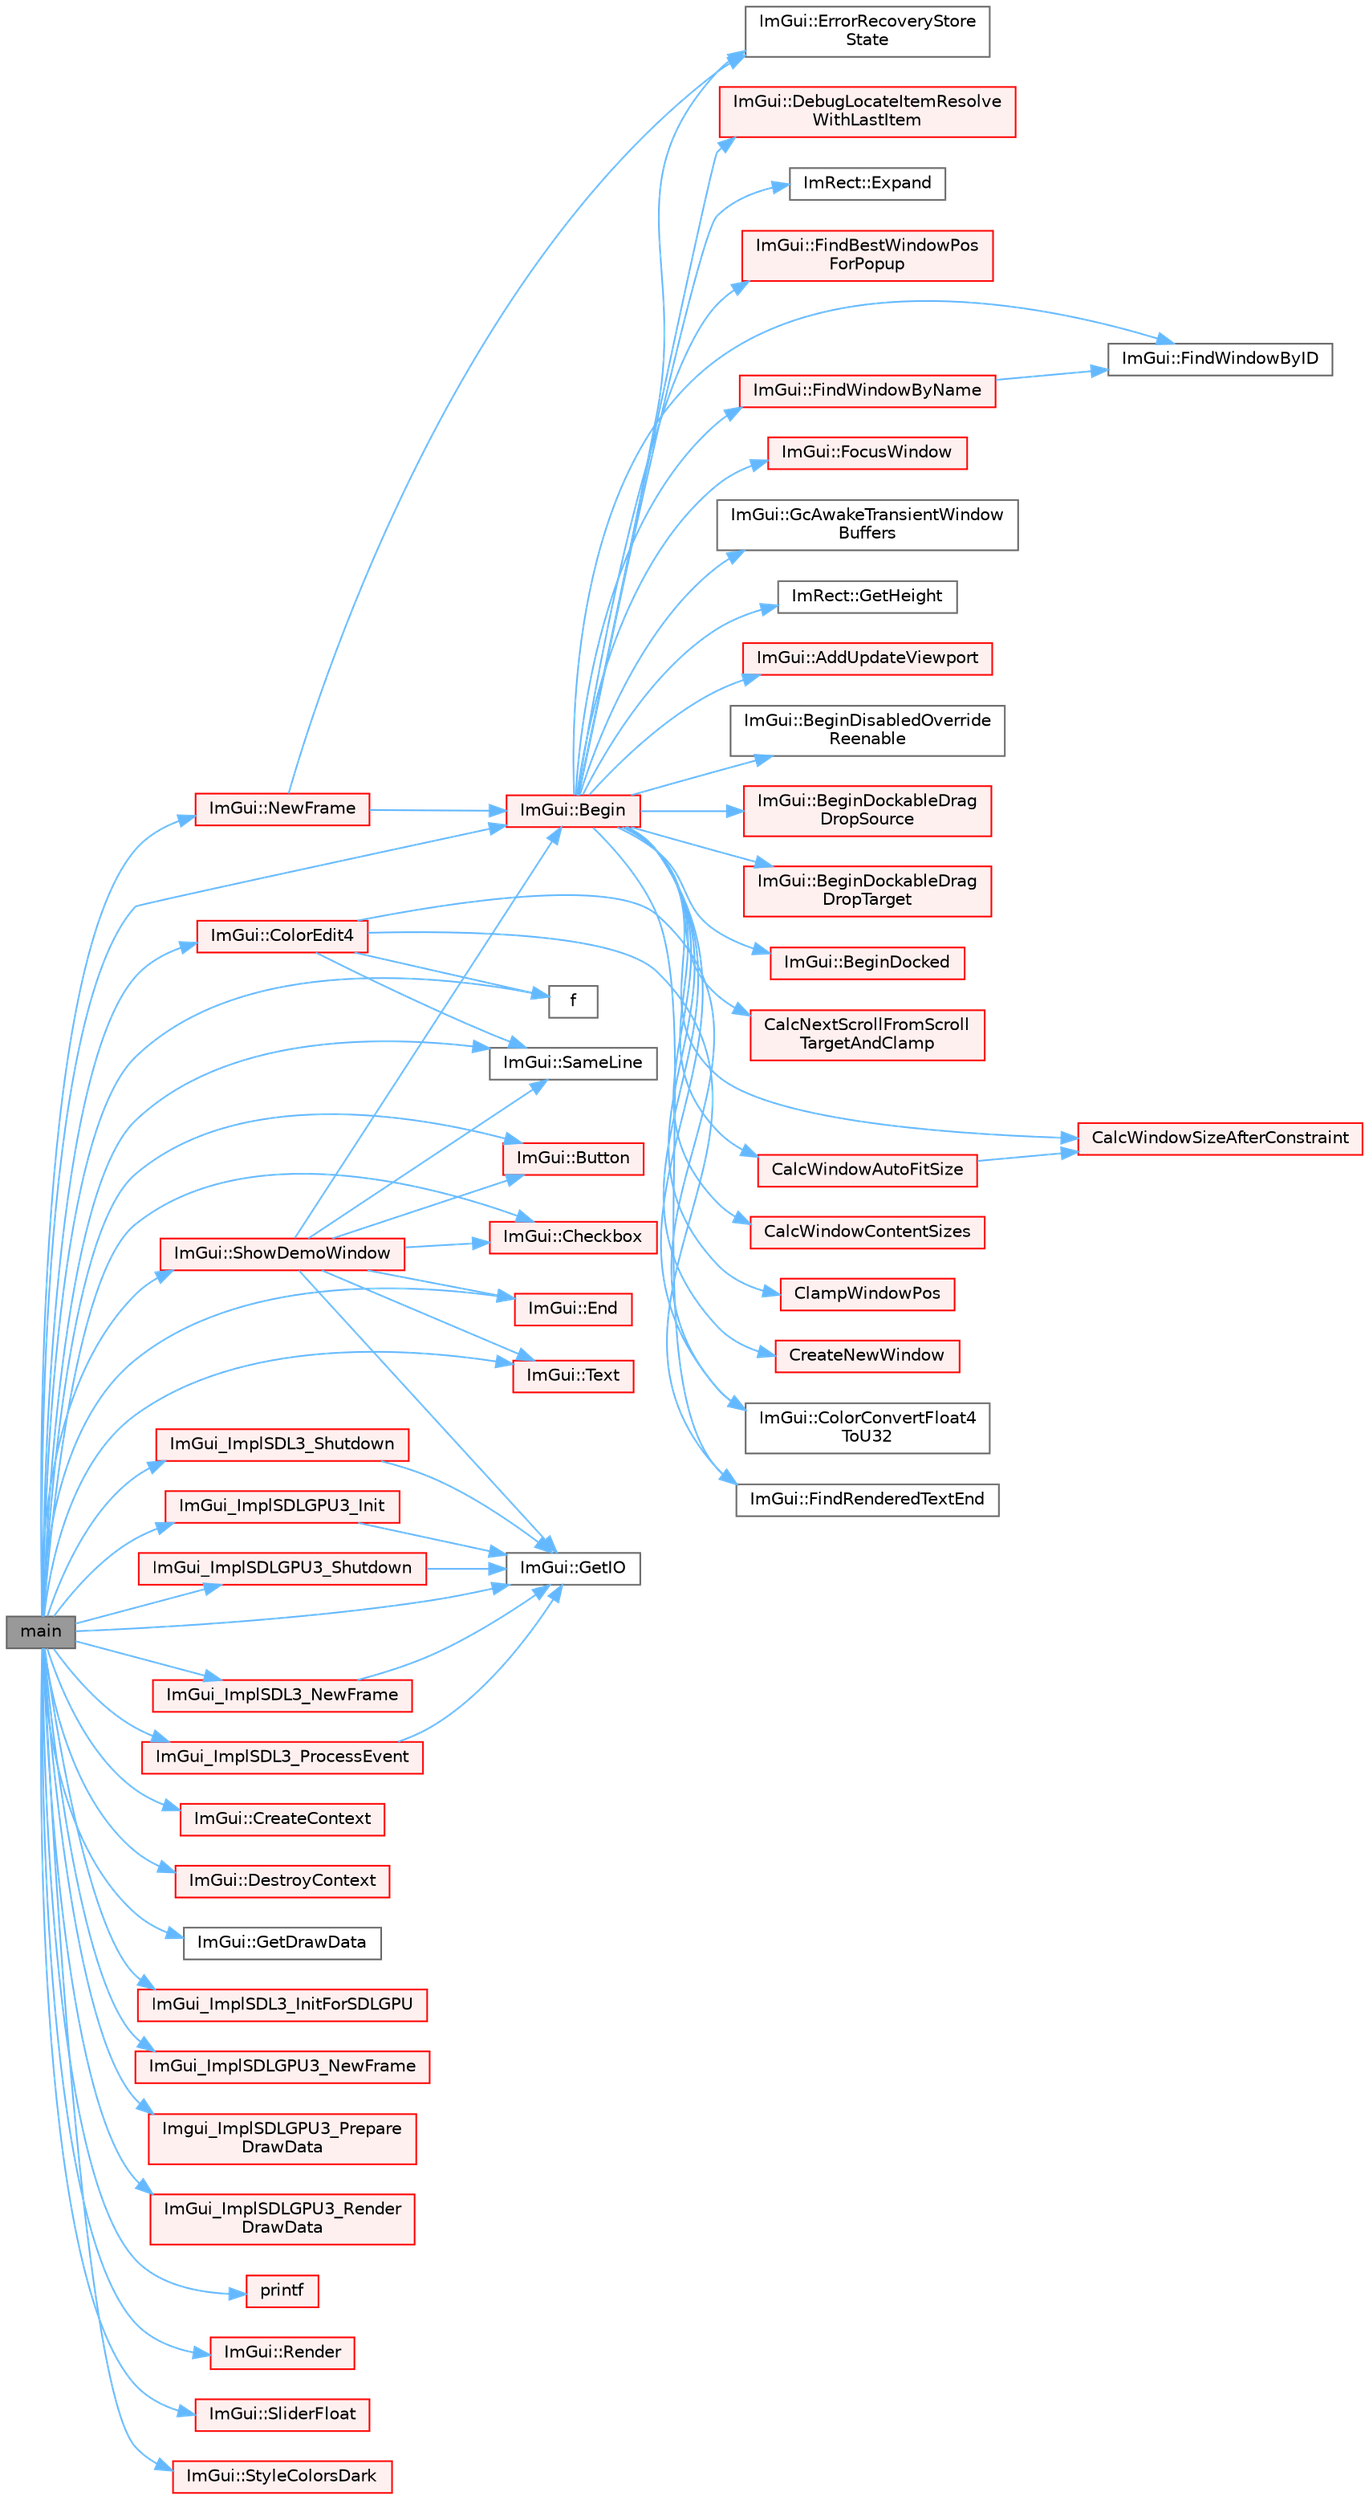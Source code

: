 digraph "main"
{
 // LATEX_PDF_SIZE
  bgcolor="transparent";
  edge [fontname=Helvetica,fontsize=10,labelfontname=Helvetica,labelfontsize=10];
  node [fontname=Helvetica,fontsize=10,shape=box,height=0.2,width=0.4];
  rankdir="LR";
  Node1 [id="Node000001",label="main",height=0.2,width=0.4,color="gray40", fillcolor="grey60", style="filled", fontcolor="black",tooltip=" "];
  Node1 -> Node2 [id="edge1_Node000001_Node000002",color="steelblue1",style="solid",tooltip=" "];
  Node2 [id="Node000002",label="ImGui::Begin",height=0.2,width=0.4,color="red", fillcolor="#FFF0F0", style="filled",URL="$namespace_im_gui.html#a581e58db0bc930bafa4a5d23093a2b99",tooltip=" "];
  Node2 -> Node3 [id="edge2_Node000002_Node000003",color="steelblue1",style="solid",tooltip=" "];
  Node3 [id="Node000003",label="ImGui::AddUpdateViewport",height=0.2,width=0.4,color="red", fillcolor="#FFF0F0", style="filled",URL="$namespace_im_gui.html#ada58e5d3e2efc3cef60f213d771408d8",tooltip=" "];
  Node2 -> Node24 [id="edge3_Node000002_Node000024",color="steelblue1",style="solid",tooltip=" "];
  Node24 [id="Node000024",label="ImGui::BeginDisabledOverride\lReenable",height=0.2,width=0.4,color="grey40", fillcolor="white", style="filled",URL="$namespace_im_gui.html#a26b36756e219b7129f894e1c2feb17a8",tooltip=" "];
  Node2 -> Node25 [id="edge4_Node000002_Node000025",color="steelblue1",style="solid",tooltip=" "];
  Node25 [id="Node000025",label="ImGui::BeginDockableDrag\lDropSource",height=0.2,width=0.4,color="red", fillcolor="#FFF0F0", style="filled",URL="$namespace_im_gui.html#a7a435b1565d4884e42a5ee5667f21a1f",tooltip=" "];
  Node2 -> Node374 [id="edge5_Node000002_Node000374",color="steelblue1",style="solid",tooltip=" "];
  Node374 [id="Node000374",label="ImGui::BeginDockableDrag\lDropTarget",height=0.2,width=0.4,color="red", fillcolor="#FFF0F0", style="filled",URL="$namespace_im_gui.html#a1725ff3becdb963b97c16d69d4c9f308",tooltip=" "];
  Node2 -> Node416 [id="edge6_Node000002_Node000416",color="steelblue1",style="solid",tooltip=" "];
  Node416 [id="Node000416",label="ImGui::BeginDocked",height=0.2,width=0.4,color="red", fillcolor="#FFF0F0", style="filled",URL="$namespace_im_gui.html#a627bb85e7c0ab597360f63719bfb1e55",tooltip=" "];
  Node2 -> Node267 [id="edge7_Node000002_Node000267",color="steelblue1",style="solid",tooltip=" "];
  Node267 [id="Node000267",label="CalcNextScrollFromScroll\lTargetAndClamp",height=0.2,width=0.4,color="red", fillcolor="#FFF0F0", style="filled",URL="$imgui_8cpp.html#a07abb80a54115cb5cf9da03351e29533",tooltip=" "];
  Node2 -> Node243 [id="edge8_Node000002_Node000243",color="steelblue1",style="solid",tooltip=" "];
  Node243 [id="Node000243",label="CalcWindowAutoFitSize",height=0.2,width=0.4,color="red", fillcolor="#FFF0F0", style="filled",URL="$imgui_8cpp.html#acbe6338daf87dc6ab636f02f1367eb41",tooltip=" "];
  Node243 -> Node246 [id="edge9_Node000243_Node000246",color="steelblue1",style="solid",tooltip=" "];
  Node246 [id="Node000246",label="CalcWindowSizeAfterConstraint",height=0.2,width=0.4,color="red", fillcolor="#FFF0F0", style="filled",URL="$imgui_8cpp.html#a0c4618a6985c33c4936f1d9f1c7b26b4",tooltip=" "];
  Node2 -> Node248 [id="edge10_Node000002_Node000248",color="steelblue1",style="solid",tooltip=" "];
  Node248 [id="Node000248",label="CalcWindowContentSizes",height=0.2,width=0.4,color="red", fillcolor="#FFF0F0", style="filled",URL="$imgui_8cpp.html#a6eddef51b4880a9f1dca88837f71fc6e",tooltip=" "];
  Node2 -> Node246 [id="edge11_Node000002_Node000246",color="steelblue1",style="solid",tooltip=" "];
  Node2 -> Node457 [id="edge12_Node000002_Node000457",color="steelblue1",style="solid",tooltip=" "];
  Node457 [id="Node000457",label="ClampWindowPos",height=0.2,width=0.4,color="red", fillcolor="#FFF0F0", style="filled",URL="$imgui_8cpp.html#a27b88f27774c413d5578ab6a3f989872",tooltip=" "];
  Node2 -> Node93 [id="edge13_Node000002_Node000093",color="steelblue1",style="solid",tooltip=" "];
  Node93 [id="Node000093",label="ImGui::ColorConvertFloat4\lToU32",height=0.2,width=0.4,color="grey40", fillcolor="white", style="filled",URL="$namespace_im_gui.html#abe2691de0b1a71c774ab24cc91564a94",tooltip=" "];
  Node2 -> Node458 [id="edge14_Node000002_Node000458",color="steelblue1",style="solid",tooltip=" "];
  Node458 [id="Node000458",label="CreateNewWindow",height=0.2,width=0.4,color="red", fillcolor="#FFF0F0", style="filled",URL="$imgui_8cpp.html#a3c92847eb67e7138e6f9af0ee66d3b33",tooltip=" "];
  Node2 -> Node115 [id="edge15_Node000002_Node000115",color="steelblue1",style="solid",tooltip=" "];
  Node115 [id="Node000115",label="ImGui::DebugLocateItemResolve\lWithLastItem",height=0.2,width=0.4,color="red", fillcolor="#FFF0F0", style="filled",URL="$namespace_im_gui.html#ae8ab0d7dfc90af8e82db3ed9e7829219",tooltip=" "];
  Node2 -> Node464 [id="edge16_Node000002_Node000464",color="steelblue1",style="solid",tooltip=" "];
  Node464 [id="Node000464",label="ImGui::ErrorRecoveryStore\lState",height=0.2,width=0.4,color="grey40", fillcolor="white", style="filled",URL="$namespace_im_gui.html#ac961d81019f580ffaec6b8857635a348",tooltip=" "];
  Node2 -> Node197 [id="edge17_Node000002_Node000197",color="steelblue1",style="solid",tooltip=" "];
  Node197 [id="Node000197",label="ImRect::Expand",height=0.2,width=0.4,color="grey40", fillcolor="white", style="filled",URL="$struct_im_rect.html#af33a7424c3341d08acd69da30c27c753",tooltip=" "];
  Node2 -> Node465 [id="edge18_Node000002_Node000465",color="steelblue1",style="solid",tooltip=" "];
  Node465 [id="Node000465",label="ImGui::FindBestWindowPos\lForPopup",height=0.2,width=0.4,color="red", fillcolor="#FFF0F0", style="filled",URL="$namespace_im_gui.html#a310ff87cbe678e2c632bf1f5577a7fbd",tooltip=" "];
  Node2 -> Node152 [id="edge19_Node000002_Node000152",color="steelblue1",style="solid",tooltip=" "];
  Node152 [id="Node000152",label="ImGui::FindRenderedTextEnd",height=0.2,width=0.4,color="grey40", fillcolor="white", style="filled",URL="$namespace_im_gui.html#a7671e1dbc803a31b06081b52a771d83f",tooltip=" "];
  Node2 -> Node252 [id="edge20_Node000002_Node000252",color="steelblue1",style="solid",tooltip=" "];
  Node252 [id="Node000252",label="ImGui::FindWindowByID",height=0.2,width=0.4,color="grey40", fillcolor="white", style="filled",URL="$namespace_im_gui.html#a82204d8800dc3a072ddbcbd2aecc48ac",tooltip=" "];
  Node2 -> Node251 [id="edge21_Node000002_Node000251",color="steelblue1",style="solid",tooltip=" "];
  Node251 [id="Node000251",label="ImGui::FindWindowByName",height=0.2,width=0.4,color="red", fillcolor="#FFF0F0", style="filled",URL="$namespace_im_gui.html#abca25f22c02e73d5eb2e9c72c4557813",tooltip=" "];
  Node251 -> Node252 [id="edge22_Node000251_Node000252",color="steelblue1",style="solid",tooltip=" "];
  Node2 -> Node36 [id="edge23_Node000002_Node000036",color="steelblue1",style="solid",tooltip=" "];
  Node36 [id="Node000036",label="ImGui::FocusWindow",height=0.2,width=0.4,color="red", fillcolor="#FFF0F0", style="filled",URL="$namespace_im_gui.html#a27aa6f2f3aa11778c6d023b1b223f262",tooltip=" "];
  Node2 -> Node466 [id="edge24_Node000002_Node000466",color="steelblue1",style="solid",tooltip=" "];
  Node466 [id="Node000466",label="ImGui::GcAwakeTransientWindow\lBuffers",height=0.2,width=0.4,color="grey40", fillcolor="white", style="filled",URL="$namespace_im_gui.html#ad70feca33961fb47a8074074a8da2f80",tooltip=" "];
  Node2 -> Node18 [id="edge25_Node000002_Node000018",color="steelblue1",style="solid",tooltip=" "];
  Node18 [id="Node000018",label="ImRect::GetHeight",height=0.2,width=0.4,color="grey40", fillcolor="white", style="filled",URL="$struct_im_rect.html#a748d8ae9cb26508951ec6e2f2df0625b",tooltip=" "];
  Node1 -> Node512 [id="edge26_Node000001_Node000512",color="steelblue1",style="solid",tooltip=" "];
  Node512 [id="Node000512",label="ImGui::Button",height=0.2,width=0.4,color="red", fillcolor="#FFF0F0", style="filled",URL="$namespace_im_gui.html#a38094c568ce398db5a3abb9d3ac92030",tooltip=" "];
  Node1 -> Node515 [id="edge27_Node000001_Node000515",color="steelblue1",style="solid",tooltip=" "];
  Node515 [id="Node000515",label="ImGui::Checkbox",height=0.2,width=0.4,color="red", fillcolor="#FFF0F0", style="filled",URL="$namespace_im_gui.html#a57d73c1d0ef807fef734d91024092027",tooltip=" "];
  Node1 -> Node516 [id="edge28_Node000001_Node000516",color="steelblue1",style="solid",tooltip=" "];
  Node516 [id="Node000516",label="ImGui::ColorEdit4",height=0.2,width=0.4,color="red", fillcolor="#FFF0F0", style="filled",URL="$namespace_im_gui.html#ac3f45e2aa0b1d591cc8a2cdf8b566a45",tooltip=" "];
  Node516 -> Node93 [id="edge29_Node000516_Node000093",color="steelblue1",style="solid",tooltip=" "];
  Node516 -> Node7 [id="edge30_Node000516_Node000007",color="steelblue1",style="solid",tooltip=" "];
  Node7 [id="Node000007",label="f",height=0.2,width=0.4,color="grey40", fillcolor="white", style="filled",URL="$cxx11__tensor__map_8cpp.html#a7f507fea02198f6cb81c86640c7b1a4e",tooltip=" "];
  Node516 -> Node152 [id="edge31_Node000516_Node000152",color="steelblue1",style="solid",tooltip=" "];
  Node516 -> Node177 [id="edge32_Node000516_Node000177",color="steelblue1",style="solid",tooltip=" "];
  Node177 [id="Node000177",label="ImGui::SameLine",height=0.2,width=0.4,color="grey40", fillcolor="white", style="filled",URL="$namespace_im_gui.html#addd433eb3aae59119e341e80db474f66",tooltip=" "];
  Node1 -> Node649 [id="edge33_Node000001_Node000649",color="steelblue1",style="solid",tooltip=" "];
  Node649 [id="Node000649",label="ImGui::CreateContext",height=0.2,width=0.4,color="red", fillcolor="#FFF0F0", style="filled",URL="$namespace_im_gui.html#a4ff6c9ad05a0eba37ce1b5ff1607810a",tooltip=" "];
  Node1 -> Node661 [id="edge34_Node000001_Node000661",color="steelblue1",style="solid",tooltip=" "];
  Node661 [id="Node000661",label="ImGui::DestroyContext",height=0.2,width=0.4,color="red", fillcolor="#FFF0F0", style="filled",URL="$namespace_im_gui.html#ab9132deece575023170cd8e681d0581d",tooltip=" "];
  Node1 -> Node87 [id="edge35_Node000001_Node000087",color="steelblue1",style="solid",tooltip=" "];
  Node87 [id="Node000087",label="ImGui::End",height=0.2,width=0.4,color="red", fillcolor="#FFF0F0", style="filled",URL="$namespace_im_gui.html#a5479d93794a004c67ceb6d13f37c8254",tooltip=" "];
  Node1 -> Node7 [id="edge36_Node000001_Node000007",color="steelblue1",style="solid",tooltip=" "];
  Node1 -> Node675 [id="edge37_Node000001_Node000675",color="steelblue1",style="solid",tooltip=" "];
  Node675 [id="Node000675",label="ImGui::GetDrawData",height=0.2,width=0.4,color="grey40", fillcolor="white", style="filled",URL="$namespace_im_gui.html#ab73131dc44b1267dac04f0c2bb0af983",tooltip=" "];
  Node1 -> Node664 [id="edge38_Node000001_Node000664",color="steelblue1",style="solid",tooltip=" "];
  Node664 [id="Node000664",label="ImGui::GetIO",height=0.2,width=0.4,color="grey40", fillcolor="white", style="filled",URL="$namespace_im_gui.html#a3179e560812f878f3961ce803a5d9302",tooltip=" "];
  Node1 -> Node676 [id="edge39_Node000001_Node000676",color="steelblue1",style="solid",tooltip=" "];
  Node676 [id="Node000676",label="ImGui_ImplSDL3_InitForSDLGPU",height=0.2,width=0.4,color="red", fillcolor="#FFF0F0", style="filled",URL="$imgui__impl__sdl3_8cpp.html#a8979b2ecdee3e6029401efaaa1ed03bf",tooltip=" "];
  Node1 -> Node703 [id="edge40_Node000001_Node000703",color="steelblue1",style="solid",tooltip=" "];
  Node703 [id="Node000703",label="ImGui_ImplSDL3_NewFrame",height=0.2,width=0.4,color="red", fillcolor="#FFF0F0", style="filled",URL="$imgui__impl__sdl3_8cpp.html#a234e948df1bab6e801daf91ec31d4f0b",tooltip=" "];
  Node703 -> Node664 [id="edge41_Node000703_Node000664",color="steelblue1",style="solid",tooltip=" "];
  Node1 -> Node723 [id="edge42_Node000001_Node000723",color="steelblue1",style="solid",tooltip=" "];
  Node723 [id="Node000723",label="ImGui_ImplSDL3_ProcessEvent",height=0.2,width=0.4,color="red", fillcolor="#FFF0F0", style="filled",URL="$imgui__impl__sdl3_8cpp.html#a58595dc275ecf083f3b6c1c576f1ecd4",tooltip=" "];
  Node723 -> Node664 [id="edge43_Node000723_Node000664",color="steelblue1",style="solid",tooltip=" "];
  Node1 -> Node734 [id="edge44_Node000001_Node000734",color="steelblue1",style="solid",tooltip=" "];
  Node734 [id="Node000734",label="ImGui_ImplSDL3_Shutdown",height=0.2,width=0.4,color="red", fillcolor="#FFF0F0", style="filled",URL="$imgui__impl__sdl3_8cpp.html#a9103a82edb06cbdd5b5827d13fb0d37b",tooltip=" "];
  Node734 -> Node664 [id="edge45_Node000734_Node000664",color="steelblue1",style="solid",tooltip=" "];
  Node1 -> Node736 [id="edge46_Node000001_Node000736",color="steelblue1",style="solid",tooltip=" "];
  Node736 [id="Node000736",label="ImGui_ImplSDLGPU3_Init",height=0.2,width=0.4,color="red", fillcolor="#FFF0F0", style="filled",URL="$imgui__impl__sdlgpu3_8cpp.html#a575f6955375a5784d5123329ecd02be5",tooltip=" "];
  Node736 -> Node664 [id="edge47_Node000736_Node000664",color="steelblue1",style="solid",tooltip=" "];
  Node1 -> Node815 [id="edge48_Node000001_Node000815",color="steelblue1",style="solid",tooltip=" "];
  Node815 [id="Node000815",label="ImGui_ImplSDLGPU3_NewFrame",height=0.2,width=0.4,color="red", fillcolor="#FFF0F0", style="filled",URL="$imgui__impl__sdlgpu3_8cpp.html#a7aa52502e212cb17787f9ce85f24fdb5",tooltip=" "];
  Node1 -> Node816 [id="edge49_Node000001_Node000816",color="steelblue1",style="solid",tooltip=" "];
  Node816 [id="Node000816",label="Imgui_ImplSDLGPU3_Prepare\lDrawData",height=0.2,width=0.4,color="red", fillcolor="#FFF0F0", style="filled",URL="$imgui__impl__sdlgpu3_8cpp.html#a09249aea09313d075a59f35ed6051e31",tooltip=" "];
  Node1 -> Node818 [id="edge50_Node000001_Node000818",color="steelblue1",style="solid",tooltip=" "];
  Node818 [id="Node000818",label="ImGui_ImplSDLGPU3_Render\lDrawData",height=0.2,width=0.4,color="red", fillcolor="#FFF0F0", style="filled",URL="$imgui__impl__sdlgpu3_8cpp.html#a77e1cbe2ec06bde1d36fbc962e0cfb23",tooltip=" "];
  Node1 -> Node821 [id="edge51_Node000001_Node000821",color="steelblue1",style="solid",tooltip=" "];
  Node821 [id="Node000821",label="ImGui_ImplSDLGPU3_Shutdown",height=0.2,width=0.4,color="red", fillcolor="#FFF0F0", style="filled",URL="$imgui__impl__sdlgpu3_8cpp.html#a20f931855e94856f61f45e393e155366",tooltip=" "];
  Node821 -> Node664 [id="edge52_Node000821_Node000664",color="steelblue1",style="solid",tooltip=" "];
  Node1 -> Node824 [id="edge53_Node000001_Node000824",color="steelblue1",style="solid",tooltip=" "];
  Node824 [id="Node000824",label="ImGui::NewFrame",height=0.2,width=0.4,color="red", fillcolor="#FFF0F0", style="filled",URL="$namespace_im_gui.html#ab3f1fc018f903b7ad79fd10663375774",tooltip=" "];
  Node824 -> Node2 [id="edge54_Node000824_Node000002",color="steelblue1",style="solid",tooltip=" "];
  Node824 -> Node464 [id="edge55_Node000824_Node000464",color="steelblue1",style="solid",tooltip=" "];
  Node1 -> Node547 [id="edge56_Node000001_Node000547",color="steelblue1",style="solid",tooltip=" "];
  Node547 [id="Node000547",label="printf",height=0.2,width=0.4,color="red", fillcolor="#FFF0F0", style="filled",URL="$printf_8h.html#aee3ed3a831f25f07e7be3919fff2203a",tooltip=" "];
  Node1 -> Node972 [id="edge57_Node000001_Node000972",color="steelblue1",style="solid",tooltip=" "];
  Node972 [id="Node000972",label="ImGui::Render",height=0.2,width=0.4,color="red", fillcolor="#FFF0F0", style="filled",URL="$namespace_im_gui.html#ab51a164f547317c16c441f1599e3946d",tooltip=" "];
  Node1 -> Node177 [id="edge58_Node000001_Node000177",color="steelblue1",style="solid",tooltip=" "];
  Node1 -> Node1017 [id="edge59_Node000001_Node001017",color="steelblue1",style="solid",tooltip=" "];
  Node1017 [id="Node001017",label="ImGui::ShowDemoWindow",height=0.2,width=0.4,color="red", fillcolor="#FFF0F0", style="filled",URL="$namespace_im_gui.html#af95643a0ce4893b9e57c12991922fb18",tooltip=" "];
  Node1017 -> Node2 [id="edge60_Node001017_Node000002",color="steelblue1",style="solid",tooltip=" "];
  Node1017 -> Node512 [id="edge61_Node001017_Node000512",color="steelblue1",style="solid",tooltip=" "];
  Node1017 -> Node515 [id="edge62_Node001017_Node000515",color="steelblue1",style="solid",tooltip=" "];
  Node1017 -> Node87 [id="edge63_Node001017_Node000087",color="steelblue1",style="solid",tooltip=" "];
  Node1017 -> Node664 [id="edge64_Node001017_Node000664",color="steelblue1",style="solid",tooltip=" "];
  Node1017 -> Node177 [id="edge65_Node001017_Node000177",color="steelblue1",style="solid",tooltip=" "];
  Node1017 -> Node523 [id="edge66_Node001017_Node000523",color="steelblue1",style="solid",tooltip=" "];
  Node523 [id="Node000523",label="ImGui::Text",height=0.2,width=0.4,color="red", fillcolor="#FFF0F0", style="filled",URL="$namespace_im_gui.html#a9e7b83611fe441d54fad2effb4bf4965",tooltip=" "];
  Node1 -> Node1067 [id="edge67_Node000001_Node001067",color="steelblue1",style="solid",tooltip=" "];
  Node1067 [id="Node001067",label="ImGui::SliderFloat",height=0.2,width=0.4,color="red", fillcolor="#FFF0F0", style="filled",URL="$namespace_im_gui.html#a864f761801792a0cc5ce3408f3392cfc",tooltip=" "];
  Node1 -> Node1462 [id="edge68_Node000001_Node001462",color="steelblue1",style="solid",tooltip=" "];
  Node1462 [id="Node001462",label="ImGui::StyleColorsDark",height=0.2,width=0.4,color="red", fillcolor="#FFF0F0", style="filled",URL="$namespace_im_gui.html#a26c67fc14081b359566d5e135cd8c767",tooltip=" "];
  Node1 -> Node523 [id="edge69_Node000001_Node000523",color="steelblue1",style="solid",tooltip=" "];
}
